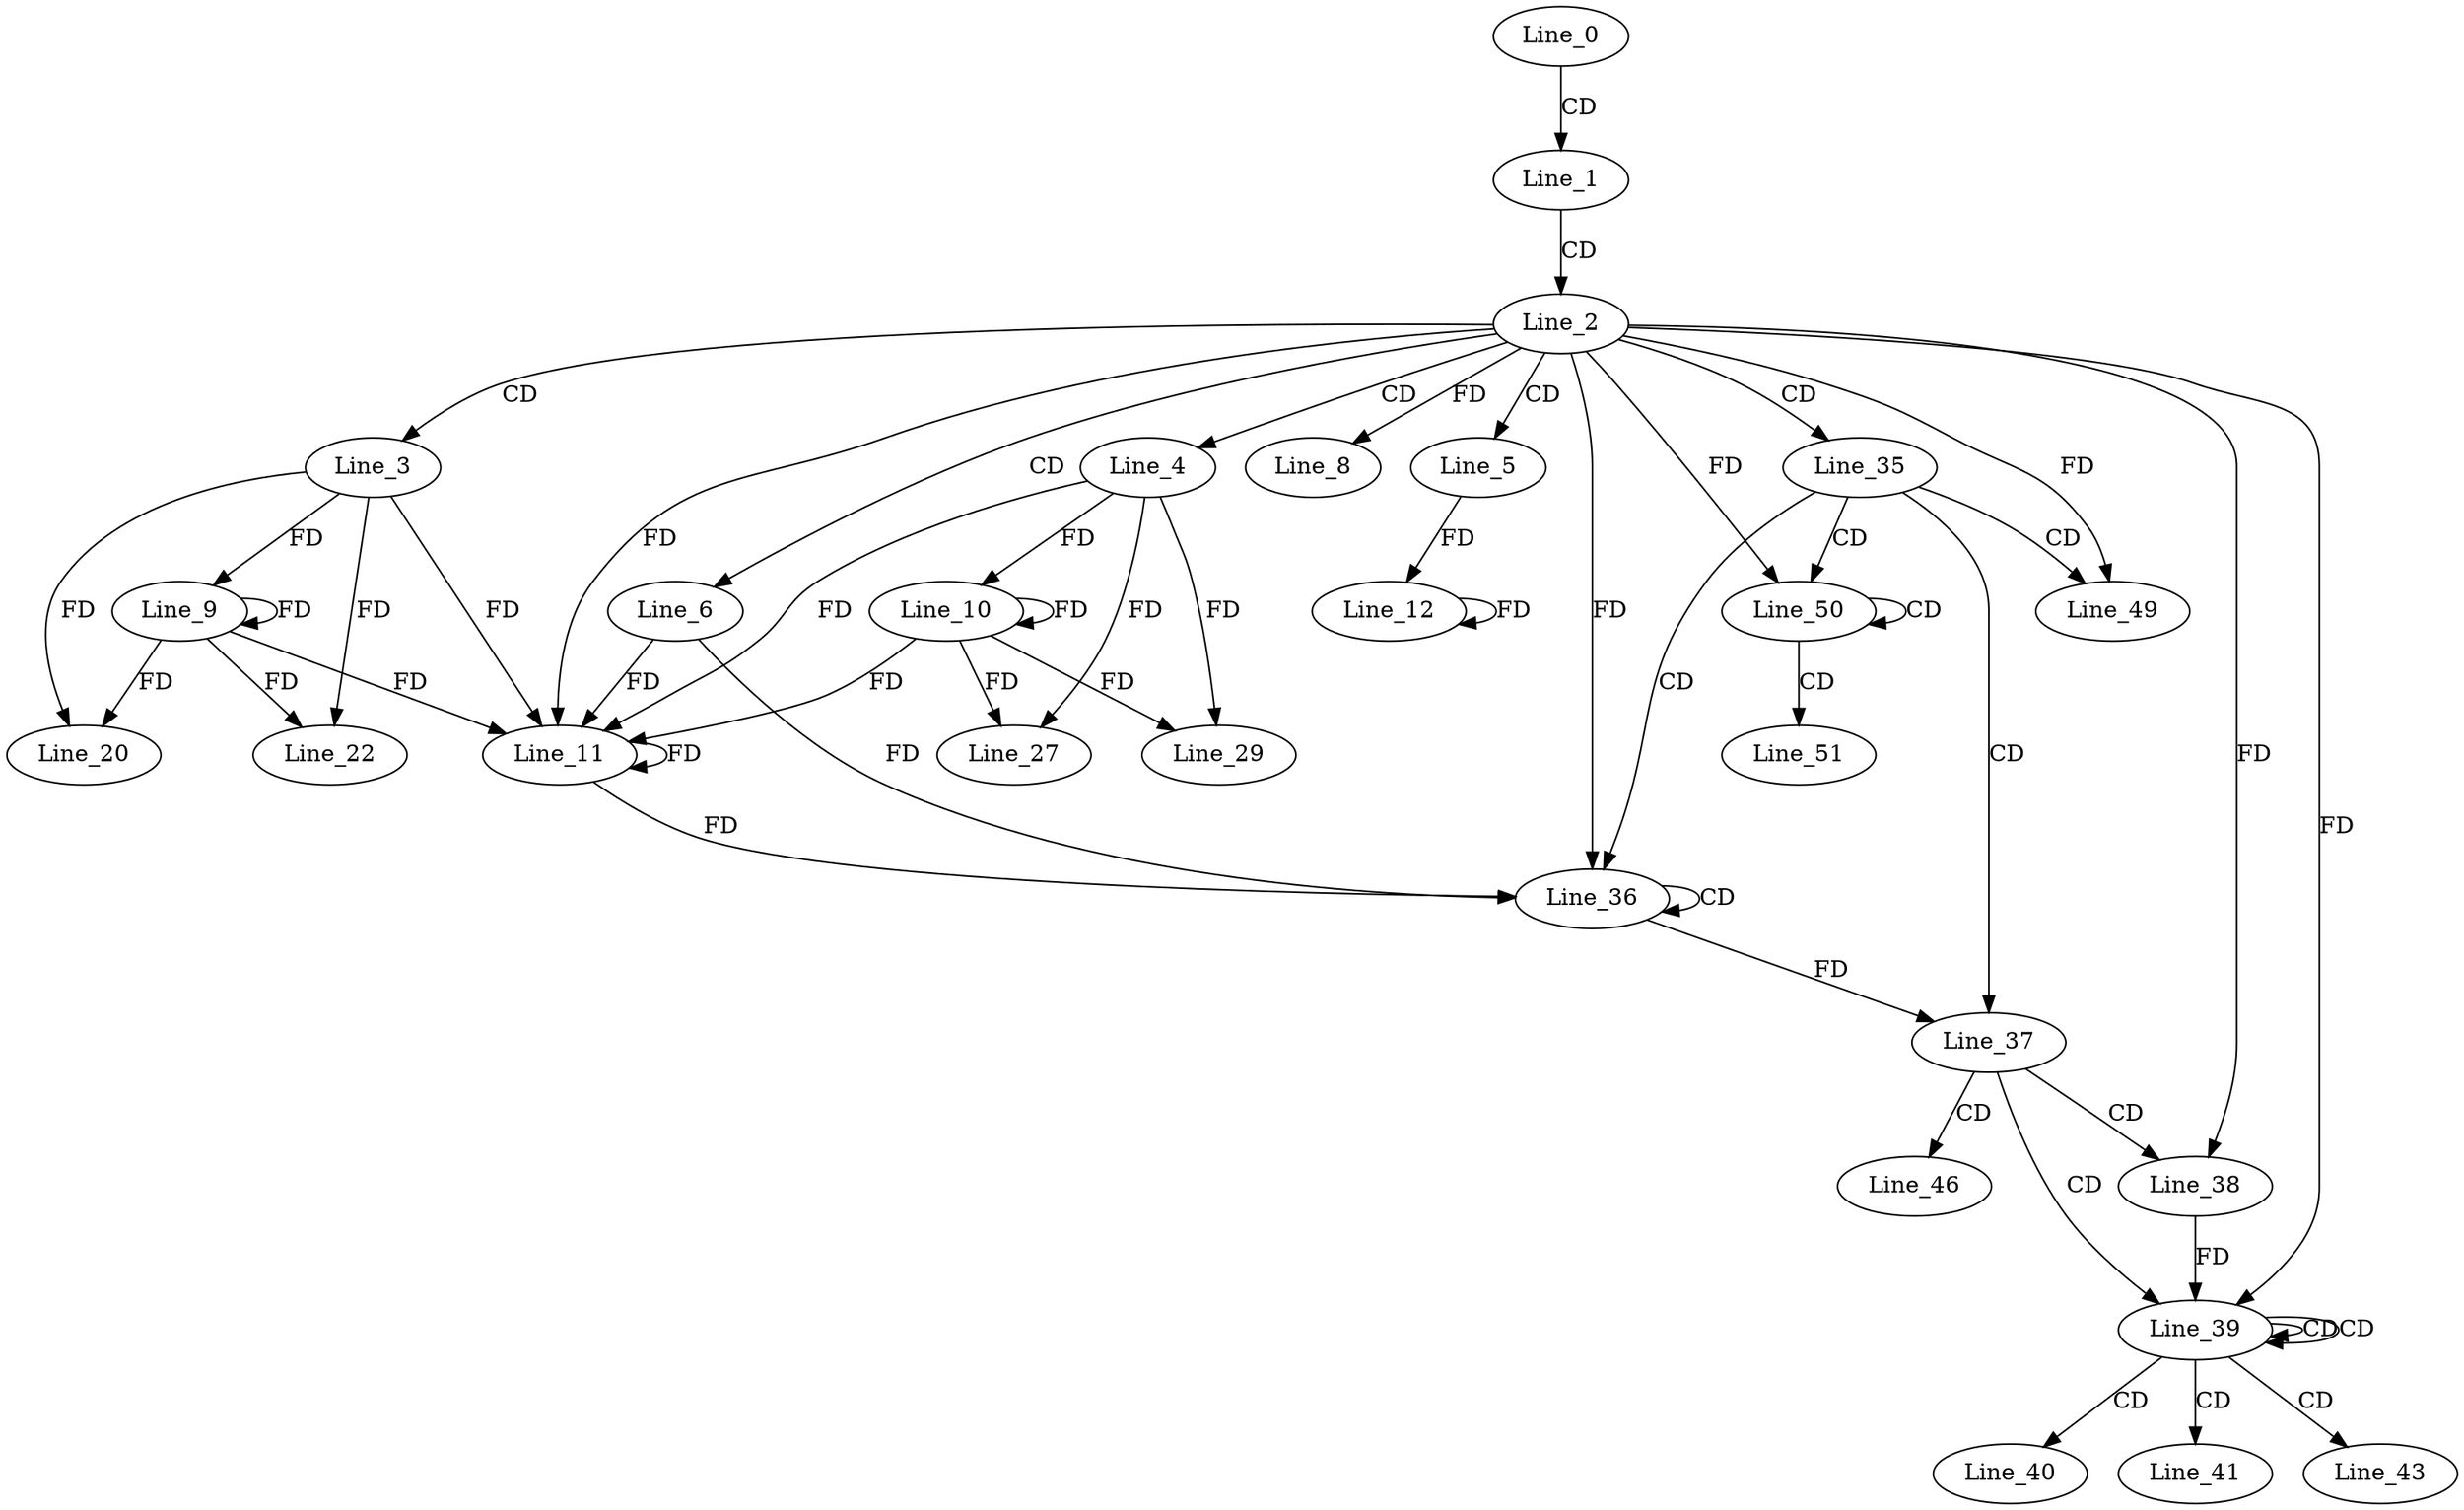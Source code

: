 digraph G {
  Line_0;
  Line_1;
  Line_2;
  Line_3;
  Line_4;
  Line_5;
  Line_6;
  Line_8;
  Line_9;
  Line_10;
  Line_11;
  Line_11;
  Line_11;
  Line_12;
  Line_20;
  Line_22;
  Line_27;
  Line_29;
  Line_35;
  Line_36;
  Line_36;
  Line_36;
  Line_37;
  Line_38;
  Line_38;
  Line_39;
  Line_39;
  Line_39;
  Line_40;
  Line_41;
  Line_43;
  Line_46;
  Line_49;
  Line_49;
  Line_50;
  Line_50;
  Line_50;
  Line_50;
  Line_51;
  Line_0 -> Line_1 [ label="CD" ];
  Line_1 -> Line_2 [ label="CD" ];
  Line_2 -> Line_3 [ label="CD" ];
  Line_2 -> Line_4 [ label="CD" ];
  Line_2 -> Line_5 [ label="CD" ];
  Line_2 -> Line_6 [ label="CD" ];
  Line_2 -> Line_8 [ label="FD" ];
  Line_3 -> Line_9 [ label="FD" ];
  Line_9 -> Line_9 [ label="FD" ];
  Line_4 -> Line_10 [ label="FD" ];
  Line_10 -> Line_10 [ label="FD" ];
  Line_6 -> Line_11 [ label="FD" ];
  Line_11 -> Line_11 [ label="FD" ];
  Line_3 -> Line_11 [ label="FD" ];
  Line_9 -> Line_11 [ label="FD" ];
  Line_4 -> Line_11 [ label="FD" ];
  Line_10 -> Line_11 [ label="FD" ];
  Line_2 -> Line_11 [ label="FD" ];
  Line_5 -> Line_12 [ label="FD" ];
  Line_12 -> Line_12 [ label="FD" ];
  Line_3 -> Line_20 [ label="FD" ];
  Line_9 -> Line_20 [ label="FD" ];
  Line_3 -> Line_22 [ label="FD" ];
  Line_9 -> Line_22 [ label="FD" ];
  Line_4 -> Line_27 [ label="FD" ];
  Line_10 -> Line_27 [ label="FD" ];
  Line_4 -> Line_29 [ label="FD" ];
  Line_10 -> Line_29 [ label="FD" ];
  Line_2 -> Line_35 [ label="CD" ];
  Line_35 -> Line_36 [ label="CD" ];
  Line_36 -> Line_36 [ label="CD" ];
  Line_6 -> Line_36 [ label="FD" ];
  Line_11 -> Line_36 [ label="FD" ];
  Line_2 -> Line_36 [ label="FD" ];
  Line_35 -> Line_37 [ label="CD" ];
  Line_36 -> Line_37 [ label="FD" ];
  Line_37 -> Line_38 [ label="CD" ];
  Line_2 -> Line_38 [ label="FD" ];
  Line_37 -> Line_39 [ label="CD" ];
  Line_39 -> Line_39 [ label="CD" ];
  Line_39 -> Line_39 [ label="CD" ];
  Line_2 -> Line_39 [ label="FD" ];
  Line_38 -> Line_39 [ label="FD" ];
  Line_39 -> Line_40 [ label="CD" ];
  Line_39 -> Line_41 [ label="CD" ];
  Line_39 -> Line_43 [ label="CD" ];
  Line_37 -> Line_46 [ label="CD" ];
  Line_35 -> Line_49 [ label="CD" ];
  Line_2 -> Line_49 [ label="FD" ];
  Line_35 -> Line_50 [ label="CD" ];
  Line_2 -> Line_50 [ label="FD" ];
  Line_50 -> Line_50 [ label="CD" ];
  Line_50 -> Line_51 [ label="CD" ];
}
